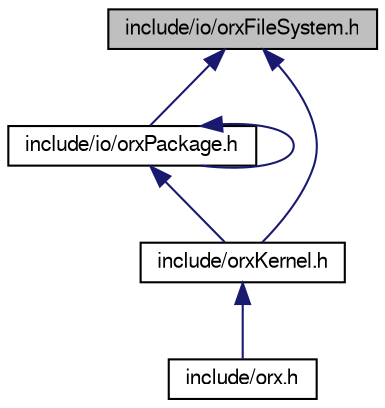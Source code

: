 digraph G
{
  bgcolor="transparent";
  edge [fontname="FreeSans",fontsize=10,labelfontname="FreeSans",labelfontsize=10];
  node [fontname="FreeSans",fontsize=10,shape=record];
  Node1 [label="include/io/orxFileSystem.h",height=0.2,width=0.4,color="black", fillcolor="grey75", style="filled" fontcolor="black"];
  Node1 -> Node2 [dir=back,color="midnightblue",fontsize=10,style="solid",fontname="FreeSans"];
  Node2 [label="include/io/orxPackage.h",height=0.2,width=0.4,color="black",URL="$orx_package_8h.html"];
  Node2 -> Node2 [dir=back,color="midnightblue",fontsize=10,style="solid",fontname="FreeSans"];
  Node2 -> Node3 [dir=back,color="midnightblue",fontsize=10,style="solid",fontname="FreeSans"];
  Node3 [label="include/orxKernel.h",height=0.2,width=0.4,color="black",URL="$orx_kernel_8h.html"];
  Node3 -> Node4 [dir=back,color="midnightblue",fontsize=10,style="solid",fontname="FreeSans"];
  Node4 [label="include/orx.h",height=0.2,width=0.4,color="black",URL="$orx_8h.html"];
  Node1 -> Node3 [dir=back,color="midnightblue",fontsize=10,style="solid",fontname="FreeSans"];
}
